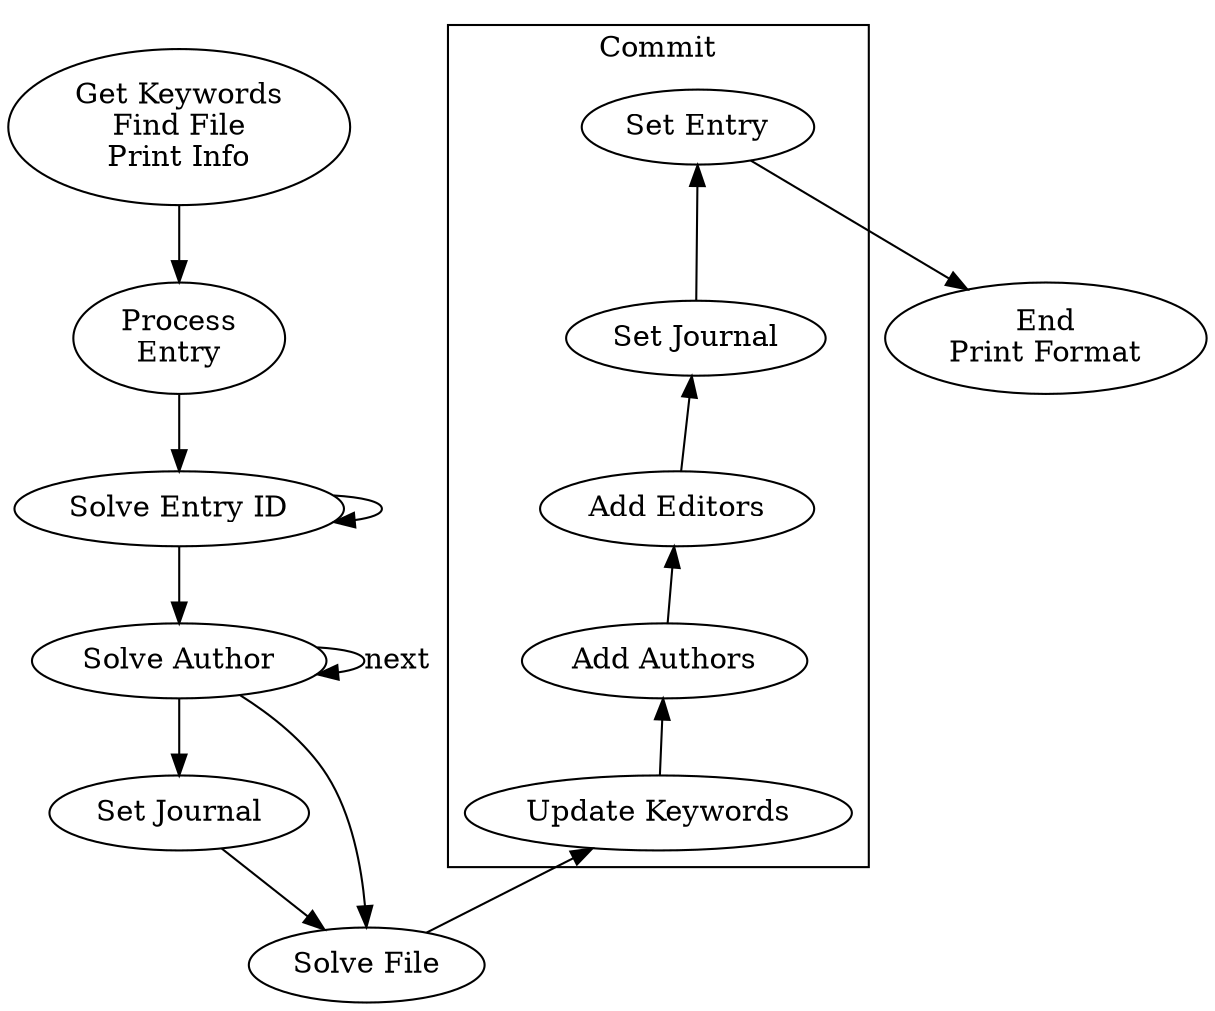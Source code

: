 digraph store_paper {
    start [label="Get Keywords\nFind File\nPrint Info"]
    process_entry [label="Process\nEntry"]
    start -> process_entry
    solve_entry_id [label="Solve Entry ID"]
    process_entry -> solve_entry_id
    solve_entry_id -> solve_entry_id
    solve_author [label="Solve Author"]
    solve_entry_id -> solve_author
    solve_author -> solve_author [label="next"]
    update_keywords [label="Update Keywords"]
    solve_journal [label="Set Journal"]
    solve_author -> solve_journal
    solve_file [label="Solve File"]
    solve_journal -> solve_file
    solve_author -> solve_file
    solve_file -> update_keywords [lhead=cluster_commit]
    subgraph cluster_commit {
        label="Commit"
        update_keywords [label="Update Keywords"]
        add_authors [label="Add Authors"]
        add_editors [label="Add Editors"]
        set_journal [label="Set Journal"]
        set_entry [label="Set Entry"]
        set_entry -> set_journal [dir=back]
        set_journal -> add_editors [dir=back]
        add_editors -> add_authors [dir=back]
        add_authors -> update_keywords [dir=back]
    }
    end [label="End\nPrint Format"]
    set_entry -> end [ltail=cluster_commit]
    {rank=same; end; process_entry}
}
